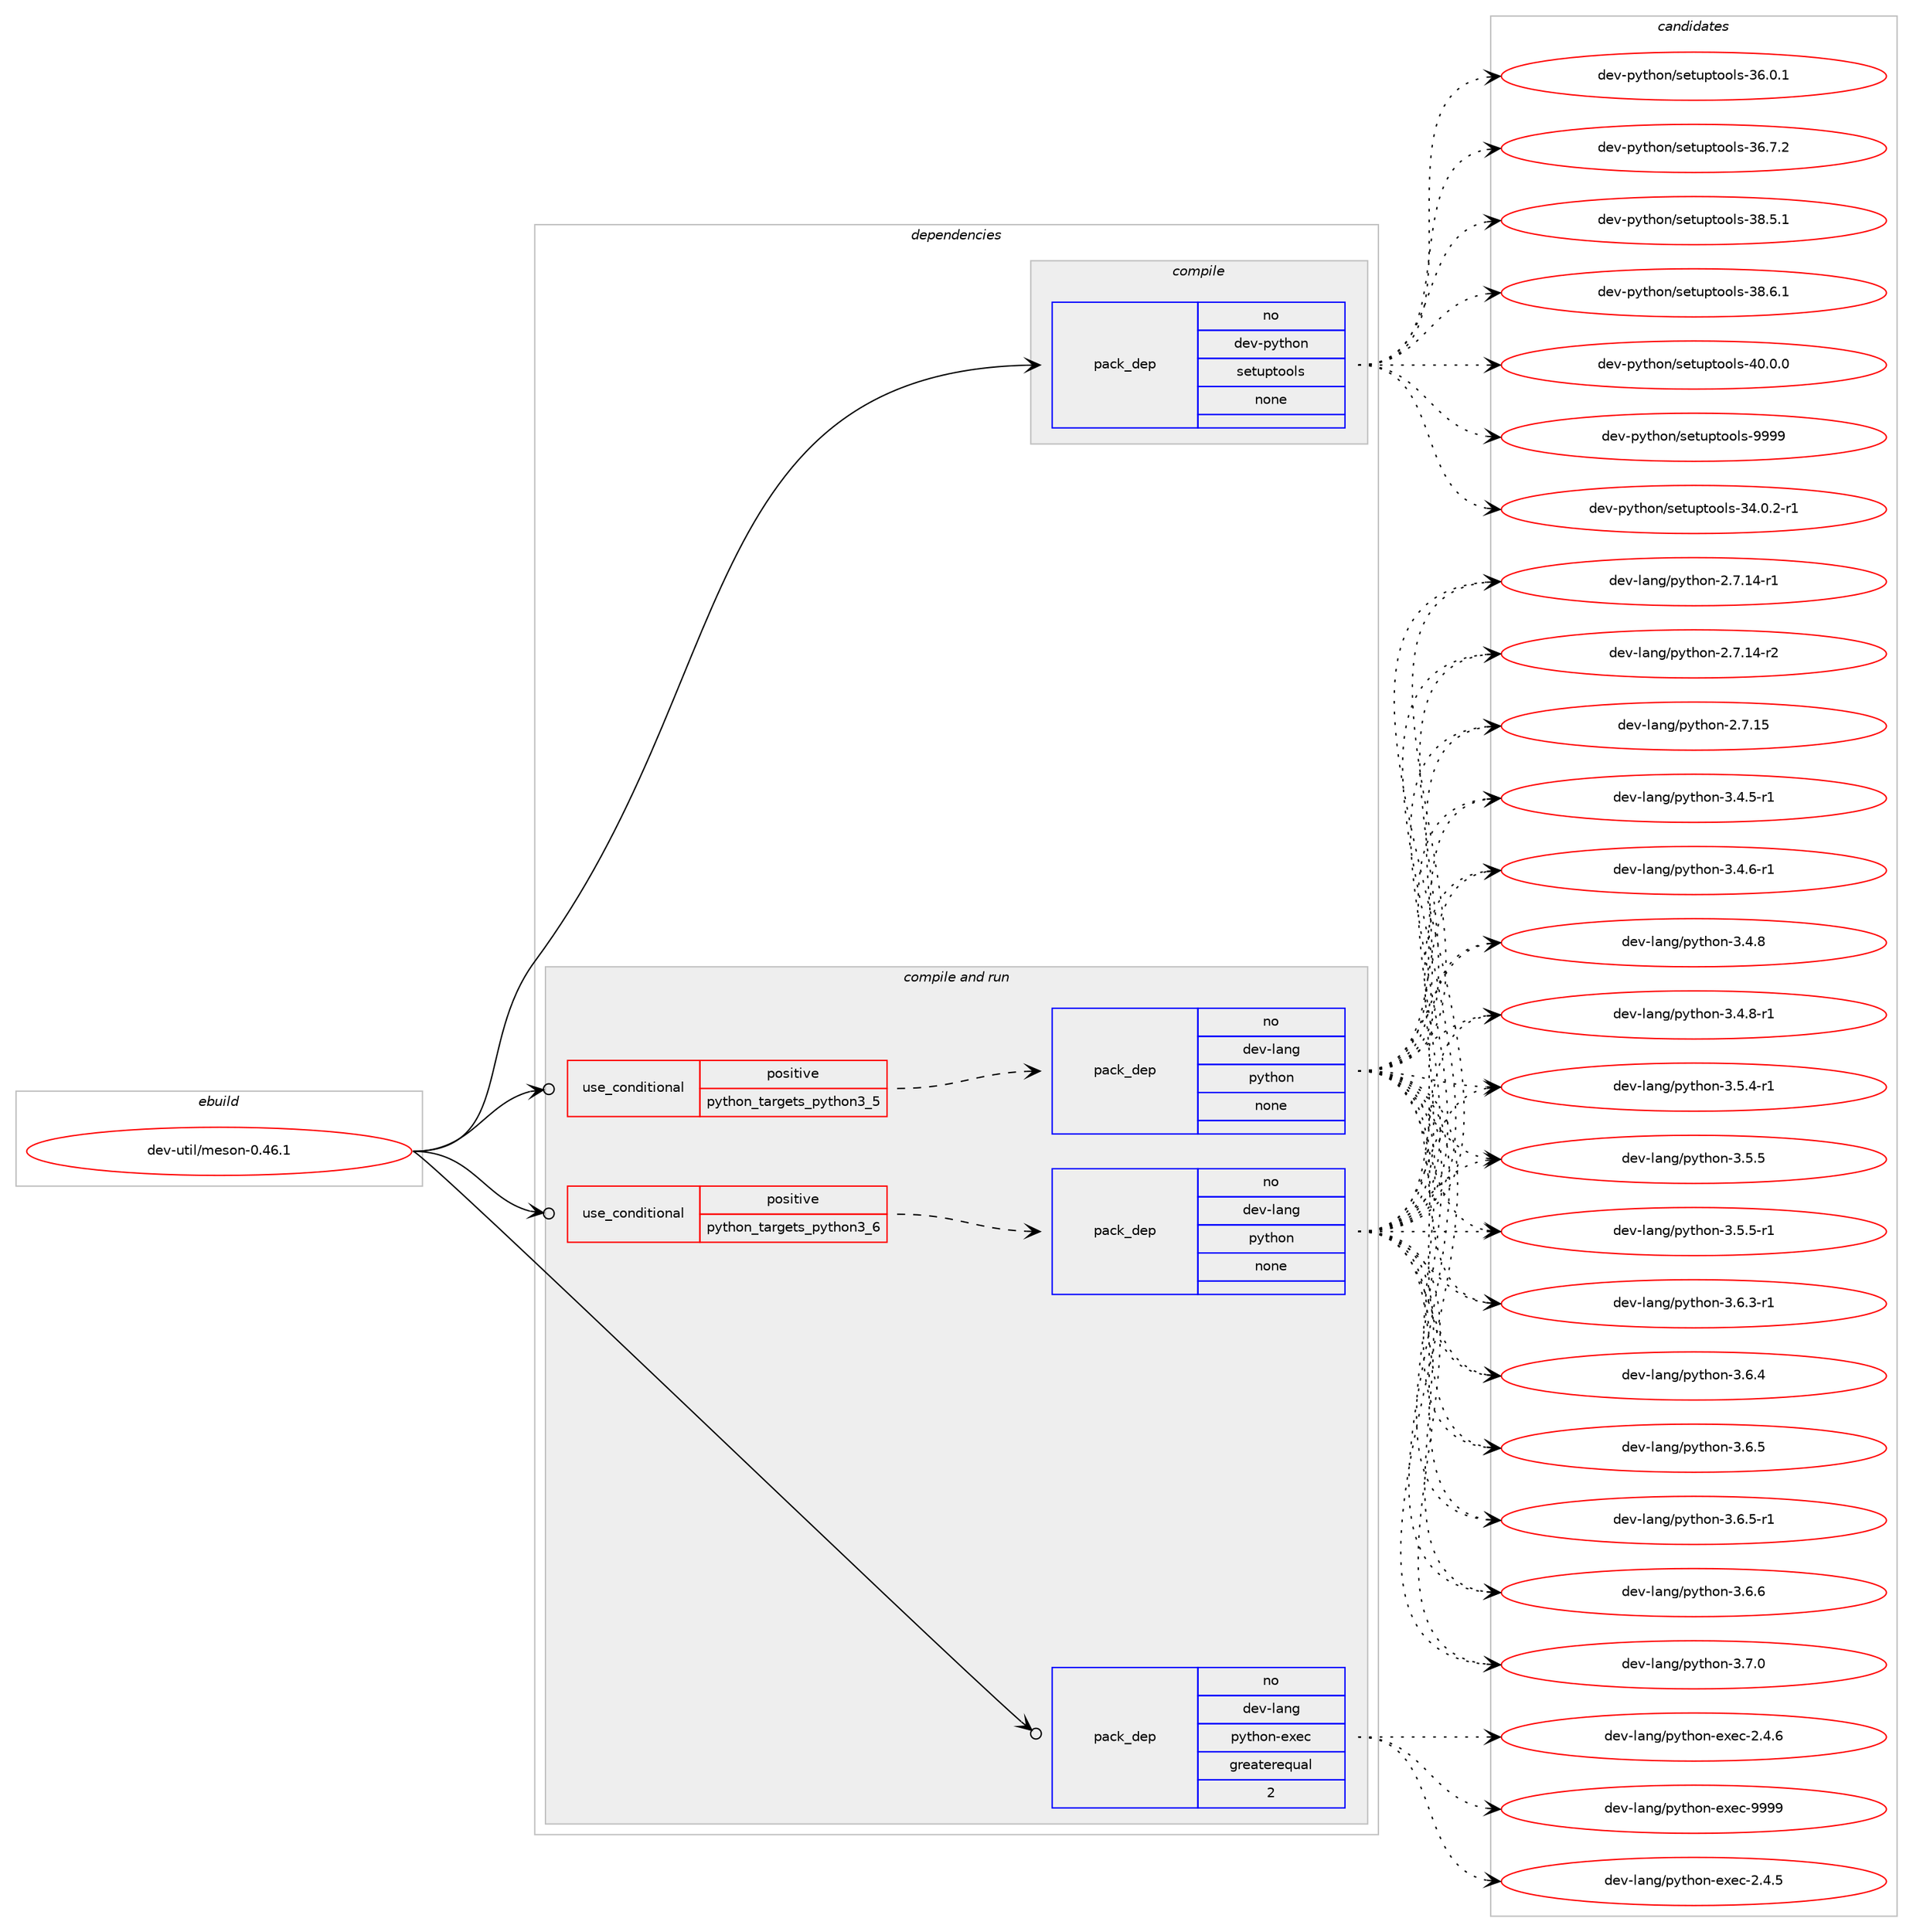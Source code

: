 digraph prolog {

# *************
# Graph options
# *************

newrank=true;
concentrate=true;
compound=true;
graph [rankdir=LR,fontname=Helvetica,fontsize=10,ranksep=1.5];#, ranksep=2.5, nodesep=0.2];
edge  [arrowhead=vee];
node  [fontname=Helvetica,fontsize=10];

# **********
# The ebuild
# **********

subgraph cluster_leftcol {
color=gray;
rank=same;
label=<<i>ebuild</i>>;
id [label="dev-util/meson-0.46.1", color=red, width=4, href="../dev-util/meson-0.46.1.svg"];
}

# ****************
# The dependencies
# ****************

subgraph cluster_midcol {
color=gray;
label=<<i>dependencies</i>>;
subgraph cluster_compile {
fillcolor="#eeeeee";
style=filled;
label=<<i>compile</i>>;
subgraph pack4494 {
dependency6981 [label=<<TABLE BORDER="0" CELLBORDER="1" CELLSPACING="0" CELLPADDING="4" WIDTH="220"><TR><TD ROWSPAN="6" CELLPADDING="30">pack_dep</TD></TR><TR><TD WIDTH="110">no</TD></TR><TR><TD>dev-python</TD></TR><TR><TD>setuptools</TD></TR><TR><TD>none</TD></TR><TR><TD></TD></TR></TABLE>>, shape=none, color=blue];
}
id:e -> dependency6981:w [weight=20,style="solid",arrowhead="vee"];
}
subgraph cluster_compileandrun {
fillcolor="#eeeeee";
style=filled;
label=<<i>compile and run</i>>;
subgraph cond2374 {
dependency6982 [label=<<TABLE BORDER="0" CELLBORDER="1" CELLSPACING="0" CELLPADDING="4"><TR><TD ROWSPAN="3" CELLPADDING="10">use_conditional</TD></TR><TR><TD>positive</TD></TR><TR><TD>python_targets_python3_5</TD></TR></TABLE>>, shape=none, color=red];
subgraph pack4495 {
dependency6983 [label=<<TABLE BORDER="0" CELLBORDER="1" CELLSPACING="0" CELLPADDING="4" WIDTH="220"><TR><TD ROWSPAN="6" CELLPADDING="30">pack_dep</TD></TR><TR><TD WIDTH="110">no</TD></TR><TR><TD>dev-lang</TD></TR><TR><TD>python</TD></TR><TR><TD>none</TD></TR><TR><TD></TD></TR></TABLE>>, shape=none, color=blue];
}
dependency6982:e -> dependency6983:w [weight=20,style="dashed",arrowhead="vee"];
}
id:e -> dependency6982:w [weight=20,style="solid",arrowhead="odotvee"];
subgraph cond2375 {
dependency6984 [label=<<TABLE BORDER="0" CELLBORDER="1" CELLSPACING="0" CELLPADDING="4"><TR><TD ROWSPAN="3" CELLPADDING="10">use_conditional</TD></TR><TR><TD>positive</TD></TR><TR><TD>python_targets_python3_6</TD></TR></TABLE>>, shape=none, color=red];
subgraph pack4496 {
dependency6985 [label=<<TABLE BORDER="0" CELLBORDER="1" CELLSPACING="0" CELLPADDING="4" WIDTH="220"><TR><TD ROWSPAN="6" CELLPADDING="30">pack_dep</TD></TR><TR><TD WIDTH="110">no</TD></TR><TR><TD>dev-lang</TD></TR><TR><TD>python</TD></TR><TR><TD>none</TD></TR><TR><TD></TD></TR></TABLE>>, shape=none, color=blue];
}
dependency6984:e -> dependency6985:w [weight=20,style="dashed",arrowhead="vee"];
}
id:e -> dependency6984:w [weight=20,style="solid",arrowhead="odotvee"];
subgraph pack4497 {
dependency6986 [label=<<TABLE BORDER="0" CELLBORDER="1" CELLSPACING="0" CELLPADDING="4" WIDTH="220"><TR><TD ROWSPAN="6" CELLPADDING="30">pack_dep</TD></TR><TR><TD WIDTH="110">no</TD></TR><TR><TD>dev-lang</TD></TR><TR><TD>python-exec</TD></TR><TR><TD>greaterequal</TD></TR><TR><TD>2</TD></TR></TABLE>>, shape=none, color=blue];
}
id:e -> dependency6986:w [weight=20,style="solid",arrowhead="odotvee"];
}
subgraph cluster_run {
fillcolor="#eeeeee";
style=filled;
label=<<i>run</i>>;
}
}

# **************
# The candidates
# **************

subgraph cluster_choices {
rank=same;
color=gray;
label=<<i>candidates</i>>;

subgraph choice4494 {
color=black;
nodesep=1;
choice1001011184511212111610411111047115101116117112116111111108115455152464846504511449 [label="dev-python/setuptools-34.0.2-r1", color=red, width=4,href="../dev-python/setuptools-34.0.2-r1.svg"];
choice100101118451121211161041111104711510111611711211611111110811545515446484649 [label="dev-python/setuptools-36.0.1", color=red, width=4,href="../dev-python/setuptools-36.0.1.svg"];
choice100101118451121211161041111104711510111611711211611111110811545515446554650 [label="dev-python/setuptools-36.7.2", color=red, width=4,href="../dev-python/setuptools-36.7.2.svg"];
choice100101118451121211161041111104711510111611711211611111110811545515646534649 [label="dev-python/setuptools-38.5.1", color=red, width=4,href="../dev-python/setuptools-38.5.1.svg"];
choice100101118451121211161041111104711510111611711211611111110811545515646544649 [label="dev-python/setuptools-38.6.1", color=red, width=4,href="../dev-python/setuptools-38.6.1.svg"];
choice100101118451121211161041111104711510111611711211611111110811545524846484648 [label="dev-python/setuptools-40.0.0", color=red, width=4,href="../dev-python/setuptools-40.0.0.svg"];
choice10010111845112121116104111110471151011161171121161111111081154557575757 [label="dev-python/setuptools-9999", color=red, width=4,href="../dev-python/setuptools-9999.svg"];
dependency6981:e -> choice1001011184511212111610411111047115101116117112116111111108115455152464846504511449:w [style=dotted,weight="100"];
dependency6981:e -> choice100101118451121211161041111104711510111611711211611111110811545515446484649:w [style=dotted,weight="100"];
dependency6981:e -> choice100101118451121211161041111104711510111611711211611111110811545515446554650:w [style=dotted,weight="100"];
dependency6981:e -> choice100101118451121211161041111104711510111611711211611111110811545515646534649:w [style=dotted,weight="100"];
dependency6981:e -> choice100101118451121211161041111104711510111611711211611111110811545515646544649:w [style=dotted,weight="100"];
dependency6981:e -> choice100101118451121211161041111104711510111611711211611111110811545524846484648:w [style=dotted,weight="100"];
dependency6981:e -> choice10010111845112121116104111110471151011161171121161111111081154557575757:w [style=dotted,weight="100"];
}
subgraph choice4495 {
color=black;
nodesep=1;
choice100101118451089711010347112121116104111110455046554649524511449 [label="dev-lang/python-2.7.14-r1", color=red, width=4,href="../dev-lang/python-2.7.14-r1.svg"];
choice100101118451089711010347112121116104111110455046554649524511450 [label="dev-lang/python-2.7.14-r2", color=red, width=4,href="../dev-lang/python-2.7.14-r2.svg"];
choice10010111845108971101034711212111610411111045504655464953 [label="dev-lang/python-2.7.15", color=red, width=4,href="../dev-lang/python-2.7.15.svg"];
choice1001011184510897110103471121211161041111104551465246534511449 [label="dev-lang/python-3.4.5-r1", color=red, width=4,href="../dev-lang/python-3.4.5-r1.svg"];
choice1001011184510897110103471121211161041111104551465246544511449 [label="dev-lang/python-3.4.6-r1", color=red, width=4,href="../dev-lang/python-3.4.6-r1.svg"];
choice100101118451089711010347112121116104111110455146524656 [label="dev-lang/python-3.4.8", color=red, width=4,href="../dev-lang/python-3.4.8.svg"];
choice1001011184510897110103471121211161041111104551465246564511449 [label="dev-lang/python-3.4.8-r1", color=red, width=4,href="../dev-lang/python-3.4.8-r1.svg"];
choice1001011184510897110103471121211161041111104551465346524511449 [label="dev-lang/python-3.5.4-r1", color=red, width=4,href="../dev-lang/python-3.5.4-r1.svg"];
choice100101118451089711010347112121116104111110455146534653 [label="dev-lang/python-3.5.5", color=red, width=4,href="../dev-lang/python-3.5.5.svg"];
choice1001011184510897110103471121211161041111104551465346534511449 [label="dev-lang/python-3.5.5-r1", color=red, width=4,href="../dev-lang/python-3.5.5-r1.svg"];
choice1001011184510897110103471121211161041111104551465446514511449 [label="dev-lang/python-3.6.3-r1", color=red, width=4,href="../dev-lang/python-3.6.3-r1.svg"];
choice100101118451089711010347112121116104111110455146544652 [label="dev-lang/python-3.6.4", color=red, width=4,href="../dev-lang/python-3.6.4.svg"];
choice100101118451089711010347112121116104111110455146544653 [label="dev-lang/python-3.6.5", color=red, width=4,href="../dev-lang/python-3.6.5.svg"];
choice1001011184510897110103471121211161041111104551465446534511449 [label="dev-lang/python-3.6.5-r1", color=red, width=4,href="../dev-lang/python-3.6.5-r1.svg"];
choice100101118451089711010347112121116104111110455146544654 [label="dev-lang/python-3.6.6", color=red, width=4,href="../dev-lang/python-3.6.6.svg"];
choice100101118451089711010347112121116104111110455146554648 [label="dev-lang/python-3.7.0", color=red, width=4,href="../dev-lang/python-3.7.0.svg"];
dependency6983:e -> choice100101118451089711010347112121116104111110455046554649524511449:w [style=dotted,weight="100"];
dependency6983:e -> choice100101118451089711010347112121116104111110455046554649524511450:w [style=dotted,weight="100"];
dependency6983:e -> choice10010111845108971101034711212111610411111045504655464953:w [style=dotted,weight="100"];
dependency6983:e -> choice1001011184510897110103471121211161041111104551465246534511449:w [style=dotted,weight="100"];
dependency6983:e -> choice1001011184510897110103471121211161041111104551465246544511449:w [style=dotted,weight="100"];
dependency6983:e -> choice100101118451089711010347112121116104111110455146524656:w [style=dotted,weight="100"];
dependency6983:e -> choice1001011184510897110103471121211161041111104551465246564511449:w [style=dotted,weight="100"];
dependency6983:e -> choice1001011184510897110103471121211161041111104551465346524511449:w [style=dotted,weight="100"];
dependency6983:e -> choice100101118451089711010347112121116104111110455146534653:w [style=dotted,weight="100"];
dependency6983:e -> choice1001011184510897110103471121211161041111104551465346534511449:w [style=dotted,weight="100"];
dependency6983:e -> choice1001011184510897110103471121211161041111104551465446514511449:w [style=dotted,weight="100"];
dependency6983:e -> choice100101118451089711010347112121116104111110455146544652:w [style=dotted,weight="100"];
dependency6983:e -> choice100101118451089711010347112121116104111110455146544653:w [style=dotted,weight="100"];
dependency6983:e -> choice1001011184510897110103471121211161041111104551465446534511449:w [style=dotted,weight="100"];
dependency6983:e -> choice100101118451089711010347112121116104111110455146544654:w [style=dotted,weight="100"];
dependency6983:e -> choice100101118451089711010347112121116104111110455146554648:w [style=dotted,weight="100"];
}
subgraph choice4496 {
color=black;
nodesep=1;
choice100101118451089711010347112121116104111110455046554649524511449 [label="dev-lang/python-2.7.14-r1", color=red, width=4,href="../dev-lang/python-2.7.14-r1.svg"];
choice100101118451089711010347112121116104111110455046554649524511450 [label="dev-lang/python-2.7.14-r2", color=red, width=4,href="../dev-lang/python-2.7.14-r2.svg"];
choice10010111845108971101034711212111610411111045504655464953 [label="dev-lang/python-2.7.15", color=red, width=4,href="../dev-lang/python-2.7.15.svg"];
choice1001011184510897110103471121211161041111104551465246534511449 [label="dev-lang/python-3.4.5-r1", color=red, width=4,href="../dev-lang/python-3.4.5-r1.svg"];
choice1001011184510897110103471121211161041111104551465246544511449 [label="dev-lang/python-3.4.6-r1", color=red, width=4,href="../dev-lang/python-3.4.6-r1.svg"];
choice100101118451089711010347112121116104111110455146524656 [label="dev-lang/python-3.4.8", color=red, width=4,href="../dev-lang/python-3.4.8.svg"];
choice1001011184510897110103471121211161041111104551465246564511449 [label="dev-lang/python-3.4.8-r1", color=red, width=4,href="../dev-lang/python-3.4.8-r1.svg"];
choice1001011184510897110103471121211161041111104551465346524511449 [label="dev-lang/python-3.5.4-r1", color=red, width=4,href="../dev-lang/python-3.5.4-r1.svg"];
choice100101118451089711010347112121116104111110455146534653 [label="dev-lang/python-3.5.5", color=red, width=4,href="../dev-lang/python-3.5.5.svg"];
choice1001011184510897110103471121211161041111104551465346534511449 [label="dev-lang/python-3.5.5-r1", color=red, width=4,href="../dev-lang/python-3.5.5-r1.svg"];
choice1001011184510897110103471121211161041111104551465446514511449 [label="dev-lang/python-3.6.3-r1", color=red, width=4,href="../dev-lang/python-3.6.3-r1.svg"];
choice100101118451089711010347112121116104111110455146544652 [label="dev-lang/python-3.6.4", color=red, width=4,href="../dev-lang/python-3.6.4.svg"];
choice100101118451089711010347112121116104111110455146544653 [label="dev-lang/python-3.6.5", color=red, width=4,href="../dev-lang/python-3.6.5.svg"];
choice1001011184510897110103471121211161041111104551465446534511449 [label="dev-lang/python-3.6.5-r1", color=red, width=4,href="../dev-lang/python-3.6.5-r1.svg"];
choice100101118451089711010347112121116104111110455146544654 [label="dev-lang/python-3.6.6", color=red, width=4,href="../dev-lang/python-3.6.6.svg"];
choice100101118451089711010347112121116104111110455146554648 [label="dev-lang/python-3.7.0", color=red, width=4,href="../dev-lang/python-3.7.0.svg"];
dependency6985:e -> choice100101118451089711010347112121116104111110455046554649524511449:w [style=dotted,weight="100"];
dependency6985:e -> choice100101118451089711010347112121116104111110455046554649524511450:w [style=dotted,weight="100"];
dependency6985:e -> choice10010111845108971101034711212111610411111045504655464953:w [style=dotted,weight="100"];
dependency6985:e -> choice1001011184510897110103471121211161041111104551465246534511449:w [style=dotted,weight="100"];
dependency6985:e -> choice1001011184510897110103471121211161041111104551465246544511449:w [style=dotted,weight="100"];
dependency6985:e -> choice100101118451089711010347112121116104111110455146524656:w [style=dotted,weight="100"];
dependency6985:e -> choice1001011184510897110103471121211161041111104551465246564511449:w [style=dotted,weight="100"];
dependency6985:e -> choice1001011184510897110103471121211161041111104551465346524511449:w [style=dotted,weight="100"];
dependency6985:e -> choice100101118451089711010347112121116104111110455146534653:w [style=dotted,weight="100"];
dependency6985:e -> choice1001011184510897110103471121211161041111104551465346534511449:w [style=dotted,weight="100"];
dependency6985:e -> choice1001011184510897110103471121211161041111104551465446514511449:w [style=dotted,weight="100"];
dependency6985:e -> choice100101118451089711010347112121116104111110455146544652:w [style=dotted,weight="100"];
dependency6985:e -> choice100101118451089711010347112121116104111110455146544653:w [style=dotted,weight="100"];
dependency6985:e -> choice1001011184510897110103471121211161041111104551465446534511449:w [style=dotted,weight="100"];
dependency6985:e -> choice100101118451089711010347112121116104111110455146544654:w [style=dotted,weight="100"];
dependency6985:e -> choice100101118451089711010347112121116104111110455146554648:w [style=dotted,weight="100"];
}
subgraph choice4497 {
color=black;
nodesep=1;
choice1001011184510897110103471121211161041111104510112010199455046524653 [label="dev-lang/python-exec-2.4.5", color=red, width=4,href="../dev-lang/python-exec-2.4.5.svg"];
choice1001011184510897110103471121211161041111104510112010199455046524654 [label="dev-lang/python-exec-2.4.6", color=red, width=4,href="../dev-lang/python-exec-2.4.6.svg"];
choice10010111845108971101034711212111610411111045101120101994557575757 [label="dev-lang/python-exec-9999", color=red, width=4,href="../dev-lang/python-exec-9999.svg"];
dependency6986:e -> choice1001011184510897110103471121211161041111104510112010199455046524653:w [style=dotted,weight="100"];
dependency6986:e -> choice1001011184510897110103471121211161041111104510112010199455046524654:w [style=dotted,weight="100"];
dependency6986:e -> choice10010111845108971101034711212111610411111045101120101994557575757:w [style=dotted,weight="100"];
}
}

}
